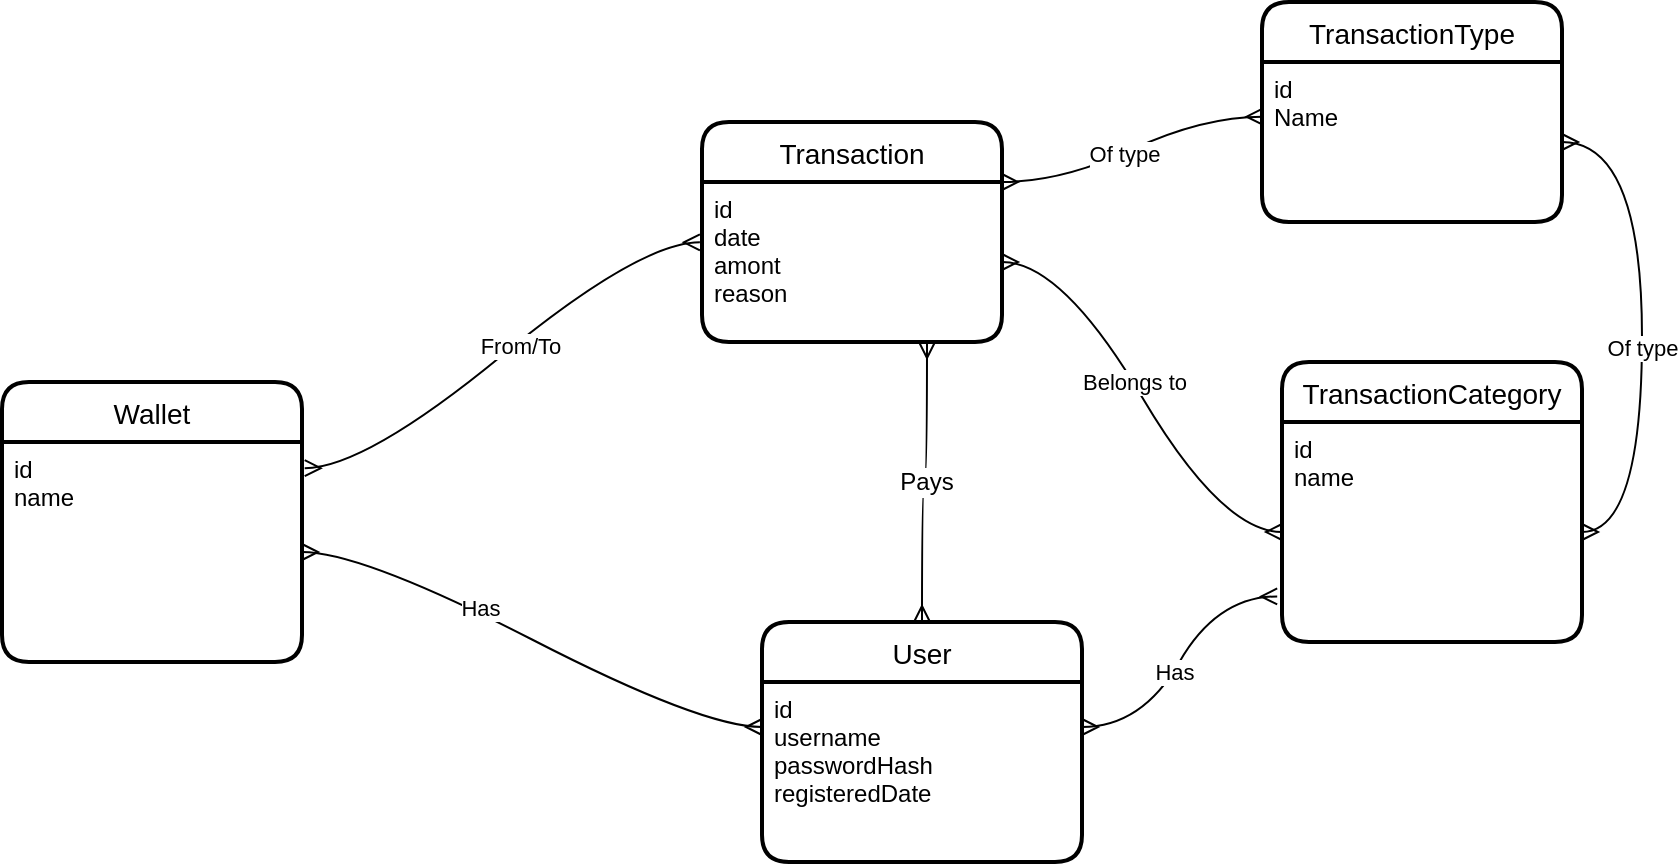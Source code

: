 <mxfile version="20.2.3" type="device"><diagram id="pC6QpgtCtw0tV6N1V-GI" name="Page-1"><mxGraphModel dx="413" dy="263" grid="1" gridSize="10" guides="1" tooltips="1" connect="1" arrows="1" fold="1" page="1" pageScale="1" pageWidth="1100" pageHeight="850" math="0" shadow="0"><root><mxCell id="0"/><mxCell id="1" parent="0"/><mxCell id="gQC49USSrQOXVY9rHRDA-1" value="User" style="swimlane;childLayout=stackLayout;horizontal=1;startSize=30;horizontalStack=0;rounded=1;fontSize=14;fontStyle=0;strokeWidth=2;resizeParent=0;resizeLast=1;shadow=0;dashed=0;align=center;" parent="1" vertex="1"><mxGeometry x="400" y="410" width="160" height="120" as="geometry"/></mxCell><mxCell id="gQC49USSrQOXVY9rHRDA-2" value="id&#10;username&#10;passwordHash&#10;registeredDate&#10;" style="align=left;strokeColor=none;fillColor=none;spacingLeft=4;fontSize=12;verticalAlign=top;resizable=0;rotatable=0;part=1;" parent="gQC49USSrQOXVY9rHRDA-1" vertex="1"><mxGeometry y="30" width="160" height="90" as="geometry"/></mxCell><mxCell id="gQC49USSrQOXVY9rHRDA-14" value="Transaction" style="swimlane;childLayout=stackLayout;horizontal=1;startSize=30;horizontalStack=0;rounded=1;fontSize=14;fontStyle=0;strokeWidth=2;resizeParent=0;resizeLast=1;shadow=0;dashed=0;align=center;" parent="1" vertex="1"><mxGeometry x="370" y="160" width="150" height="110" as="geometry"/></mxCell><mxCell id="gQC49USSrQOXVY9rHRDA-15" value="id&#10;date&#10;amont&#10;reason" style="align=left;strokeColor=none;fillColor=none;spacingLeft=4;fontSize=12;verticalAlign=top;resizable=0;rotatable=0;part=1;" parent="gQC49USSrQOXVY9rHRDA-14" vertex="1"><mxGeometry y="30" width="150" height="80" as="geometry"/></mxCell><mxCell id="gQC49USSrQOXVY9rHRDA-23" value="Wallet" style="swimlane;childLayout=stackLayout;horizontal=1;startSize=30;horizontalStack=0;rounded=1;fontSize=14;fontStyle=0;strokeWidth=2;resizeParent=0;resizeLast=1;shadow=0;dashed=0;align=center;" parent="1" vertex="1"><mxGeometry x="20" y="290" width="150" height="140" as="geometry"/></mxCell><mxCell id="gQC49USSrQOXVY9rHRDA-24" value="id&#10;name&#10;" style="align=left;strokeColor=none;fillColor=none;spacingLeft=4;fontSize=12;verticalAlign=top;resizable=0;rotatable=0;part=1;" parent="gQC49USSrQOXVY9rHRDA-23" vertex="1"><mxGeometry y="30" width="150" height="110" as="geometry"/></mxCell><mxCell id="gQC49USSrQOXVY9rHRDA-25" value="" style="edgeStyle=entityRelationEdgeStyle;fontSize=12;html=1;endArrow=ERmany;startArrow=ERmany;rounded=0;curved=1;entryX=0;entryY=0.25;entryDx=0;entryDy=0;" parent="1" source="gQC49USSrQOXVY9rHRDA-24" target="gQC49USSrQOXVY9rHRDA-2" edge="1"><mxGeometry width="100" height="100" relative="1" as="geometry"><mxPoint x="210" y="370" as="sourcePoint"/><mxPoint x="326.0" y="342.01" as="targetPoint"/></mxGeometry></mxCell><mxCell id="gQC49USSrQOXVY9rHRDA-29" value="Has" style="edgeLabel;html=1;align=center;verticalAlign=middle;resizable=0;points=[];" parent="gQC49USSrQOXVY9rHRDA-25" vertex="1" connectable="0"><mxGeometry x="-0.244" y="2" relative="1" as="geometry"><mxPoint as="offset"/></mxGeometry></mxCell><mxCell id="gQC49USSrQOXVY9rHRDA-30" value="" style="edgeStyle=entityRelationEdgeStyle;fontSize=12;html=1;endArrow=ERmany;startArrow=ERmany;entryX=-0.007;entryY=0.377;entryDx=0;entryDy=0;entryPerimeter=0;exitX=1.009;exitY=0.119;exitDx=0;exitDy=0;exitPerimeter=0;curved=1;" parent="1" source="gQC49USSrQOXVY9rHRDA-24" target="gQC49USSrQOXVY9rHRDA-15" edge="1"><mxGeometry width="100" height="100" relative="1" as="geometry"><mxPoint x="60" y="160" as="sourcePoint"/><mxPoint x="520" y="190" as="targetPoint"/></mxGeometry></mxCell><mxCell id="gQC49USSrQOXVY9rHRDA-31" value="From/To" style="edgeLabel;html=1;align=center;verticalAlign=middle;resizable=0;points=[];" parent="gQC49USSrQOXVY9rHRDA-30" vertex="1" connectable="0"><mxGeometry x="0.081" y="-2" relative="1" as="geometry"><mxPoint as="offset"/></mxGeometry></mxCell><mxCell id="gQC49USSrQOXVY9rHRDA-33" value="Pays" style="edgeStyle=orthogonalEdgeStyle;fontSize=12;html=1;endArrow=ERmany;startArrow=ERmany;rounded=1;curved=1;entryX=0.75;entryY=1;entryDx=0;entryDy=0;exitX=0.5;exitY=0;exitDx=0;exitDy=0;" parent="1" source="gQC49USSrQOXVY9rHRDA-1" target="gQC49USSrQOXVY9rHRDA-15" edge="1"><mxGeometry width="100" height="100" relative="1" as="geometry"><mxPoint x="610" y="350" as="sourcePoint"/><mxPoint x="710" y="250" as="targetPoint"/></mxGeometry></mxCell><mxCell id="gQC49USSrQOXVY9rHRDA-38" value="TransactionCategory" style="swimlane;childLayout=stackLayout;horizontal=1;startSize=30;horizontalStack=0;rounded=1;fontSize=14;fontStyle=0;strokeWidth=2;resizeParent=0;resizeLast=1;shadow=0;dashed=0;align=center;" parent="1" vertex="1"><mxGeometry x="660" y="280" width="150" height="140" as="geometry"/></mxCell><mxCell id="gQC49USSrQOXVY9rHRDA-39" value="id&#10;name&#10;" style="align=left;strokeColor=none;fillColor=none;spacingLeft=4;fontSize=12;verticalAlign=top;resizable=0;rotatable=0;part=1;" parent="gQC49USSrQOXVY9rHRDA-38" vertex="1"><mxGeometry y="30" width="150" height="110" as="geometry"/></mxCell><mxCell id="gQC49USSrQOXVY9rHRDA-44" value="" style="edgeStyle=entityRelationEdgeStyle;fontSize=12;html=1;endArrow=ERmany;startArrow=ERmany;rounded=1;curved=1;entryX=0;entryY=0.5;entryDx=0;entryDy=0;exitX=1;exitY=0.5;exitDx=0;exitDy=0;" parent="1" source="gQC49USSrQOXVY9rHRDA-15" target="gQC49USSrQOXVY9rHRDA-39" edge="1"><mxGeometry width="100" height="100" relative="1" as="geometry"><mxPoint x="520" y="230" as="sourcePoint"/><mxPoint x="720" y="305" as="targetPoint"/></mxGeometry></mxCell><mxCell id="gQC49USSrQOXVY9rHRDA-45" value="Belongs to" style="edgeLabel;html=1;align=center;verticalAlign=middle;resizable=0;points=[];" parent="gQC49USSrQOXVY9rHRDA-44" vertex="1" connectable="0"><mxGeometry x="-0.077" relative="1" as="geometry"><mxPoint as="offset"/></mxGeometry></mxCell><mxCell id="gQC49USSrQOXVY9rHRDA-47" value="" style="edgeStyle=entityRelationEdgeStyle;fontSize=12;html=1;endArrow=ERmany;startArrow=ERmany;rounded=1;curved=1;exitX=1;exitY=0.25;exitDx=0;exitDy=0;entryX=-0.016;entryY=0.793;entryDx=0;entryDy=0;entryPerimeter=0;" parent="1" source="gQC49USSrQOXVY9rHRDA-2" target="gQC49USSrQOXVY9rHRDA-39" edge="1"><mxGeometry width="100" height="100" relative="1" as="geometry"><mxPoint x="550" y="422.5" as="sourcePoint"/><mxPoint x="750" y="497.5" as="targetPoint"/></mxGeometry></mxCell><mxCell id="gQC49USSrQOXVY9rHRDA-48" value="Has" style="edgeLabel;html=1;align=center;verticalAlign=middle;resizable=0;points=[];" parent="gQC49USSrQOXVY9rHRDA-47" vertex="1" connectable="0"><mxGeometry x="-0.077" relative="1" as="geometry"><mxPoint as="offset"/></mxGeometry></mxCell><mxCell id="wVJh5idA8z080NI8gkXB-4" value="TransactionType" style="swimlane;childLayout=stackLayout;horizontal=1;startSize=30;horizontalStack=0;rounded=1;fontSize=14;fontStyle=0;strokeWidth=2;resizeParent=0;resizeLast=1;shadow=0;dashed=0;align=center;" parent="1" vertex="1"><mxGeometry x="650" y="100" width="150" height="110" as="geometry"/></mxCell><mxCell id="wVJh5idA8z080NI8gkXB-5" value="id&#10;Name" style="align=left;strokeColor=none;fillColor=none;spacingLeft=4;fontSize=12;verticalAlign=top;resizable=0;rotatable=0;part=1;" parent="wVJh5idA8z080NI8gkXB-4" vertex="1"><mxGeometry y="30" width="150" height="80" as="geometry"/></mxCell><mxCell id="wVJh5idA8z080NI8gkXB-8" value="" style="edgeStyle=entityRelationEdgeStyle;fontSize=12;html=1;endArrow=ERmany;startArrow=ERmany;rounded=1;curved=1;exitX=1;exitY=0;exitDx=0;exitDy=0;entryX=0.002;entryY=0.342;entryDx=0;entryDy=0;entryPerimeter=0;" parent="1" source="gQC49USSrQOXVY9rHRDA-15" target="wVJh5idA8z080NI8gkXB-5" edge="1"><mxGeometry width="100" height="100" relative="1" as="geometry"><mxPoint x="530" y="190" as="sourcePoint"/><mxPoint x="650" y="190" as="targetPoint"/></mxGeometry></mxCell><mxCell id="wVJh5idA8z080NI8gkXB-9" value="Of type" style="edgeLabel;html=1;align=center;verticalAlign=middle;resizable=0;points=[];" parent="wVJh5idA8z080NI8gkXB-8" vertex="1" connectable="0"><mxGeometry x="-0.077" relative="1" as="geometry"><mxPoint as="offset"/></mxGeometry></mxCell><mxCell id="wVJh5idA8z080NI8gkXB-10" value="" style="edgeStyle=entityRelationEdgeStyle;fontSize=12;html=1;endArrow=ERmany;startArrow=ERmany;rounded=1;curved=1;" parent="1" source="gQC49USSrQOXVY9rHRDA-39" target="wVJh5idA8z080NI8gkXB-5" edge="1"><mxGeometry width="100" height="100" relative="1" as="geometry"><mxPoint x="870" y="280" as="sourcePoint"/><mxPoint x="780.3" y="230" as="targetPoint"/></mxGeometry></mxCell><mxCell id="wVJh5idA8z080NI8gkXB-11" value="Of type" style="edgeLabel;html=1;align=center;verticalAlign=middle;resizable=0;points=[];" parent="wVJh5idA8z080NI8gkXB-10" vertex="1" connectable="0"><mxGeometry x="-0.077" relative="1" as="geometry"><mxPoint as="offset"/></mxGeometry></mxCell></root></mxGraphModel></diagram></mxfile>